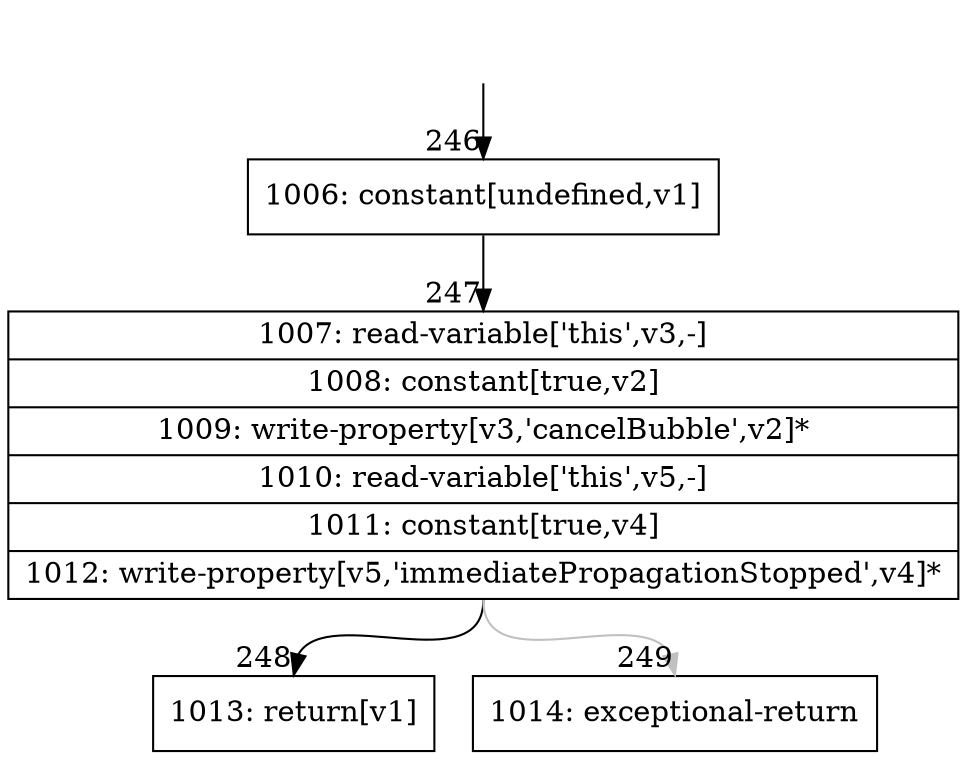 digraph {
rankdir="TD"
BB_entry14[shape=none,label=""];
BB_entry14 -> BB246 [tailport=s, headport=n, headlabel="    246"]
BB246 [shape=record label="{1006: constant[undefined,v1]}" ] 
BB246 -> BB247 [tailport=s, headport=n, headlabel="      247"]
BB247 [shape=record label="{1007: read-variable['this',v3,-]|1008: constant[true,v2]|1009: write-property[v3,'cancelBubble',v2]*|1010: read-variable['this',v5,-]|1011: constant[true,v4]|1012: write-property[v5,'immediatePropagationStopped',v4]*}" ] 
BB247 -> BB248 [tailport=s, headport=n, headlabel="      248"]
BB247 -> BB249 [tailport=s, headport=n, color=gray, headlabel="      249"]
BB248 [shape=record label="{1013: return[v1]}" ] 
BB249 [shape=record label="{1014: exceptional-return}" ] 
//#$~ 548
}
